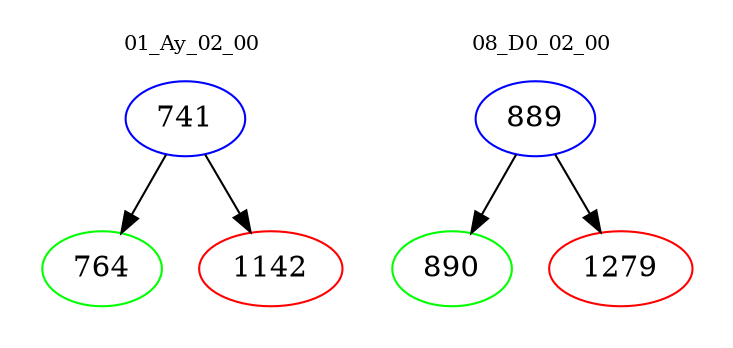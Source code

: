 digraph{
subgraph cluster_0 {
color = white
label = "01_Ay_02_00";
fontsize=10;
T0_741 [label="741", color="blue"]
T0_741 -> T0_764 [color="black"]
T0_764 [label="764", color="green"]
T0_741 -> T0_1142 [color="black"]
T0_1142 [label="1142", color="red"]
}
subgraph cluster_1 {
color = white
label = "08_D0_02_00";
fontsize=10;
T1_889 [label="889", color="blue"]
T1_889 -> T1_890 [color="black"]
T1_890 [label="890", color="green"]
T1_889 -> T1_1279 [color="black"]
T1_1279 [label="1279", color="red"]
}
}
